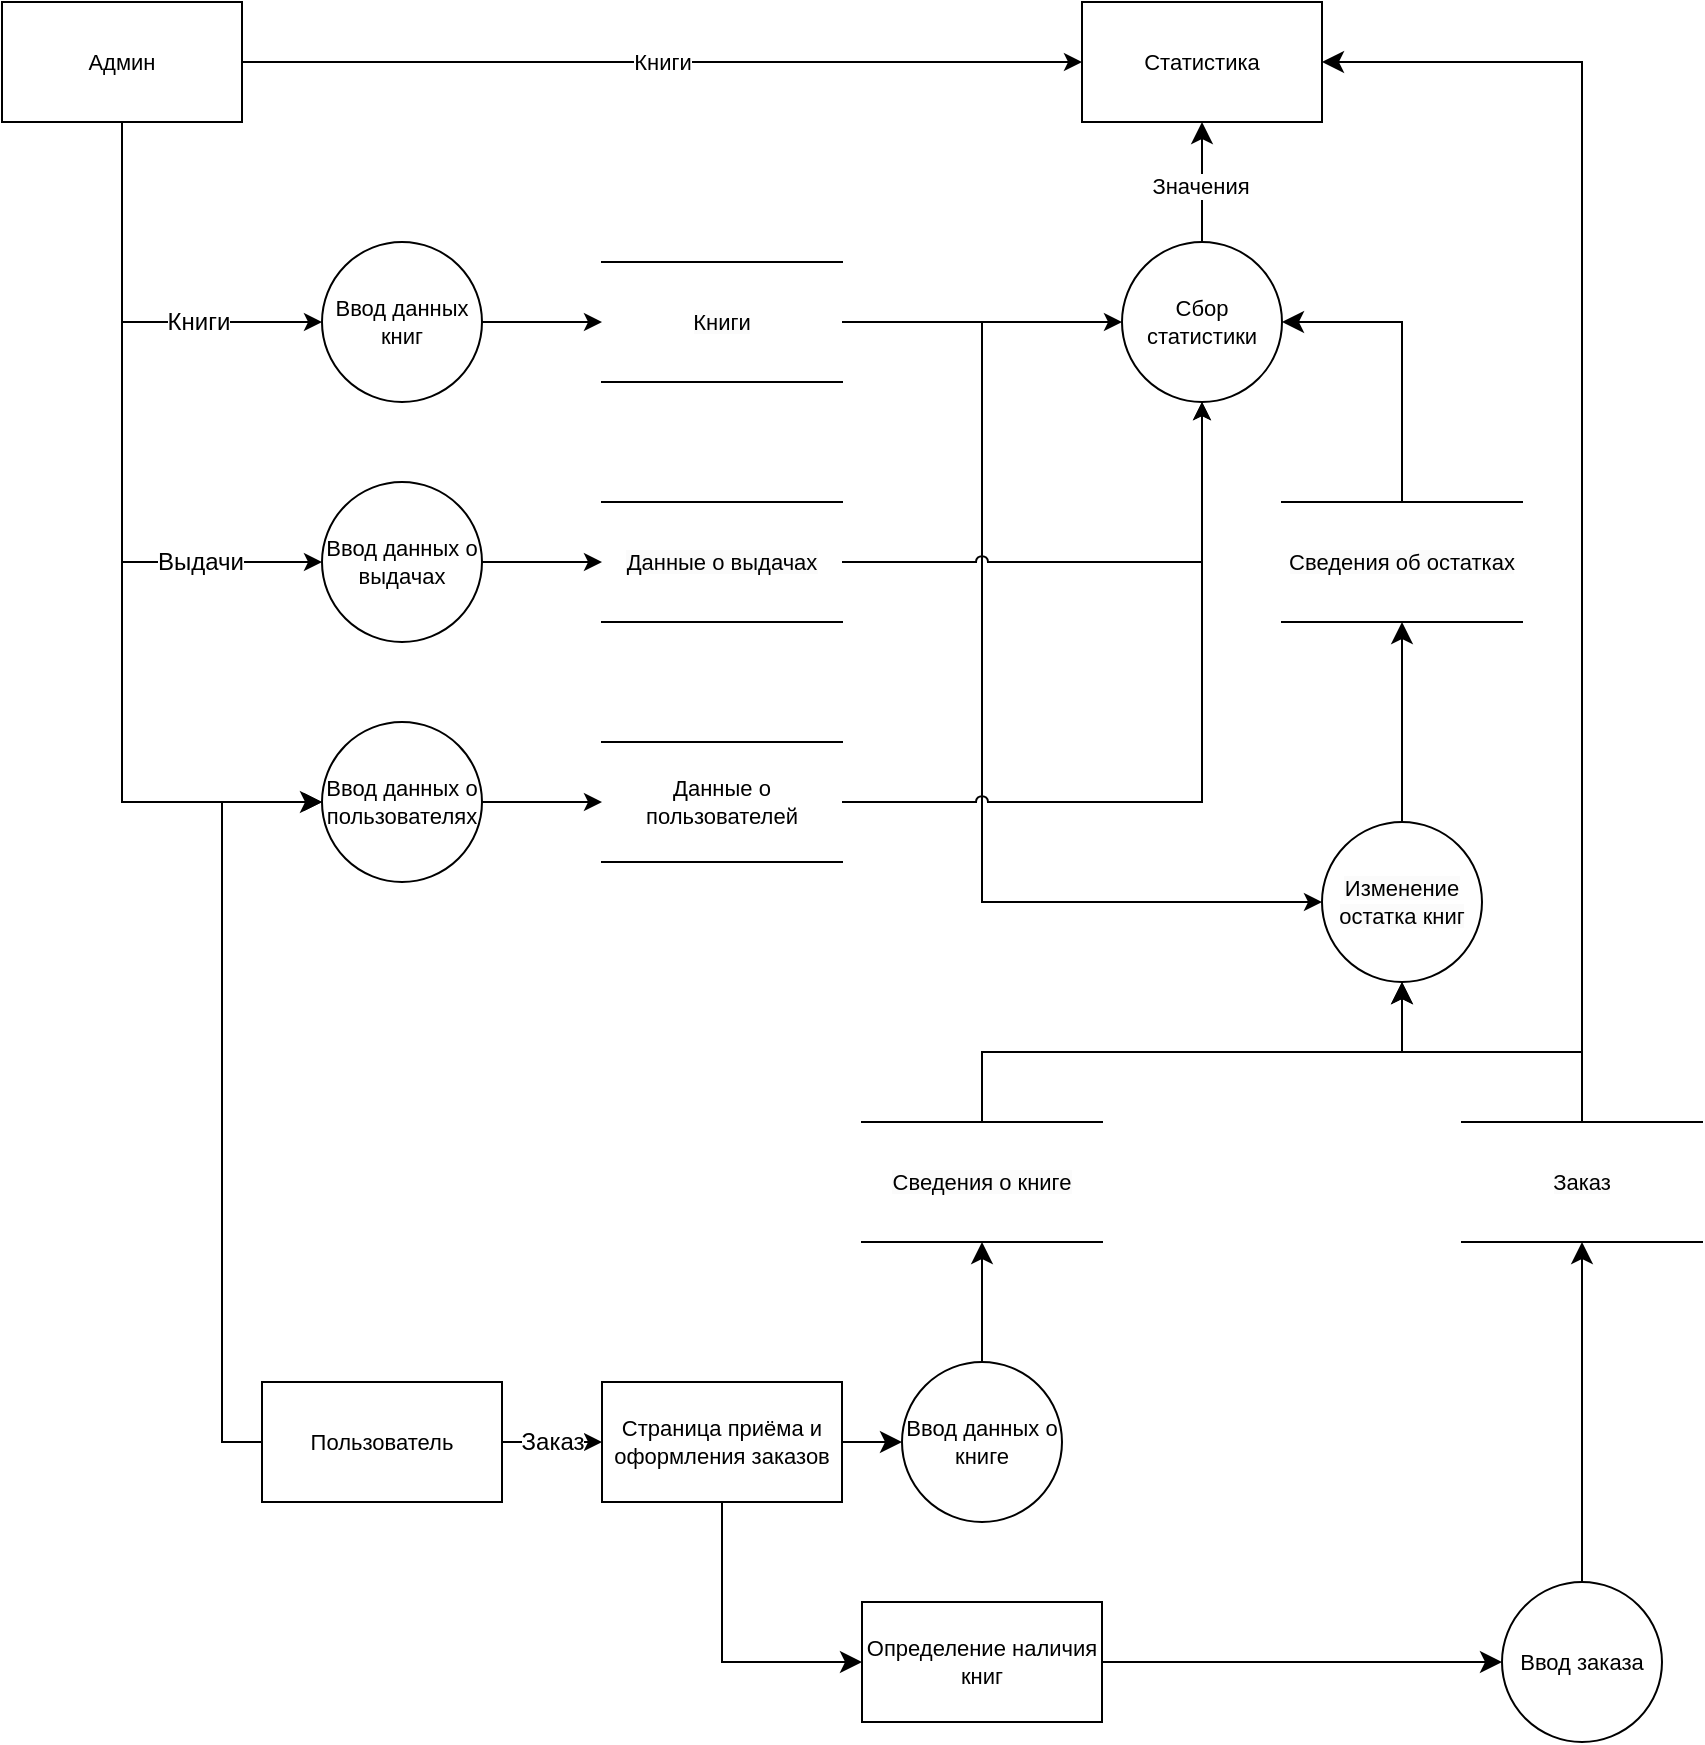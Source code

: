 <mxfile version="23.1.5" type="device">
  <diagram name="Страница — 1" id="qtWJ4kbEv5SrtomV7M50">
    <mxGraphModel dx="1436" dy="827" grid="1" gridSize="10" guides="1" tooltips="1" connect="1" arrows="1" fold="1" page="1" pageScale="1" pageWidth="1169" pageHeight="827" math="0" shadow="0">
      <root>
        <mxCell id="0" />
        <mxCell id="1" parent="0" />
        <mxCell id="se5uSGUtDfo9S3oIwOjl-15" value="" style="edgeStyle=orthogonalEdgeStyle;rounded=0;orthogonalLoop=1;jettySize=auto;html=1;fontSize=11;" edge="1" parent="1" source="se5uSGUtDfo9S3oIwOjl-12" target="se5uSGUtDfo9S3oIwOjl-14">
          <mxGeometry relative="1" as="geometry" />
        </mxCell>
        <mxCell id="se5uSGUtDfo9S3oIwOjl-16" value="Книги" style="edgeLabel;html=1;align=center;verticalAlign=middle;resizable=0;points=[];fontSize=11;" vertex="1" connectable="0" parent="se5uSGUtDfo9S3oIwOjl-15">
          <mxGeometry relative="1" as="geometry">
            <mxPoint as="offset" />
          </mxGeometry>
        </mxCell>
        <mxCell id="se5uSGUtDfo9S3oIwOjl-20" value="" style="edgeStyle=orthogonalEdgeStyle;rounded=0;orthogonalLoop=1;jettySize=auto;html=1;fontSize=11;" edge="1" parent="1" source="se5uSGUtDfo9S3oIwOjl-12" target="se5uSGUtDfo9S3oIwOjl-19">
          <mxGeometry relative="1" as="geometry">
            <Array as="points">
              <mxPoint x="180" y="520" />
            </Array>
          </mxGeometry>
        </mxCell>
        <mxCell id="se5uSGUtDfo9S3oIwOjl-77" value="Книги" style="edgeLabel;html=1;align=center;verticalAlign=middle;resizable=0;points=[];fontSize=12;" vertex="1" connectable="0" parent="se5uSGUtDfo9S3oIwOjl-20">
          <mxGeometry x="0.37" relative="1" as="geometry">
            <mxPoint x="1" as="offset" />
          </mxGeometry>
        </mxCell>
        <mxCell id="se5uSGUtDfo9S3oIwOjl-25" style="edgeStyle=orthogonalEdgeStyle;rounded=0;orthogonalLoop=1;jettySize=auto;html=1;entryX=0;entryY=0.5;entryDx=0;entryDy=0;fontSize=11;" edge="1" parent="1" source="se5uSGUtDfo9S3oIwOjl-12" target="se5uSGUtDfo9S3oIwOjl-23">
          <mxGeometry relative="1" as="geometry">
            <Array as="points">
              <mxPoint x="180" y="640" />
            </Array>
          </mxGeometry>
        </mxCell>
        <mxCell id="se5uSGUtDfo9S3oIwOjl-78" value="Выдачи" style="edgeLabel;html=1;align=center;verticalAlign=middle;resizable=0;points=[];fontSize=12;" vertex="1" connectable="0" parent="se5uSGUtDfo9S3oIwOjl-25">
          <mxGeometry x="0.61" relative="1" as="geometry">
            <mxPoint x="1" as="offset" />
          </mxGeometry>
        </mxCell>
        <mxCell id="se5uSGUtDfo9S3oIwOjl-26" style="edgeStyle=orthogonalEdgeStyle;rounded=0;orthogonalLoop=1;jettySize=auto;html=1;entryX=0;entryY=0.5;entryDx=0;entryDy=0;fontSize=11;" edge="1" parent="1" source="se5uSGUtDfo9S3oIwOjl-12" target="se5uSGUtDfo9S3oIwOjl-24">
          <mxGeometry relative="1" as="geometry">
            <Array as="points">
              <mxPoint x="180" y="760" />
            </Array>
          </mxGeometry>
        </mxCell>
        <mxCell id="se5uSGUtDfo9S3oIwOjl-12" value="Админ" style="rounded=0;whiteSpace=wrap;html=1;fontSize=11;" vertex="1" parent="1">
          <mxGeometry x="120" y="360" width="120" height="60" as="geometry" />
        </mxCell>
        <mxCell id="se5uSGUtDfo9S3oIwOjl-14" value="Статистика" style="rounded=0;whiteSpace=wrap;html=1;fontSize=11;" vertex="1" parent="1">
          <mxGeometry x="660" y="360" width="120" height="60" as="geometry" />
        </mxCell>
        <mxCell id="se5uSGUtDfo9S3oIwOjl-22" value="" style="edgeStyle=orthogonalEdgeStyle;rounded=0;orthogonalLoop=1;jettySize=auto;html=1;entryX=0;entryY=0.5;entryDx=0;entryDy=0;fontSize=11;" edge="1" parent="1" source="se5uSGUtDfo9S3oIwOjl-19" target="se5uSGUtDfo9S3oIwOjl-50">
          <mxGeometry relative="1" as="geometry">
            <mxPoint x="420" y="520" as="targetPoint" />
          </mxGeometry>
        </mxCell>
        <mxCell id="se5uSGUtDfo9S3oIwOjl-19" value="Ввод данных книг" style="ellipse;whiteSpace=wrap;html=1;rounded=0;fontSize=11;" vertex="1" parent="1">
          <mxGeometry x="280" y="480" width="80" height="80" as="geometry" />
        </mxCell>
        <mxCell id="se5uSGUtDfo9S3oIwOjl-32" style="edgeStyle=orthogonalEdgeStyle;rounded=0;orthogonalLoop=1;jettySize=auto;html=1;entryX=0;entryY=0.5;entryDx=0;entryDy=0;exitX=1;exitY=0.5;exitDx=0;exitDy=0;jumpStyle=arc;fontSize=11;" edge="1" parent="1" source="se5uSGUtDfo9S3oIwOjl-50" target="se5uSGUtDfo9S3oIwOjl-31">
          <mxGeometry relative="1" as="geometry">
            <mxPoint x="540" y="520" as="sourcePoint" />
          </mxGeometry>
        </mxCell>
        <mxCell id="se5uSGUtDfo9S3oIwOjl-36" value="" style="edgeStyle=orthogonalEdgeStyle;rounded=0;orthogonalLoop=1;jettySize=auto;html=1;exitX=1;exitY=0.5;exitDx=0;exitDy=0;entryX=0;entryY=0.5;entryDx=0;entryDy=0;jumpStyle=arc;fontSize=11;" edge="1" parent="1" source="se5uSGUtDfo9S3oIwOjl-50" target="se5uSGUtDfo9S3oIwOjl-45">
          <mxGeometry relative="1" as="geometry">
            <mxPoint x="540" y="520" as="sourcePoint" />
            <mxPoint x="620" y="900" as="targetPoint" />
            <Array as="points">
              <mxPoint x="610" y="520" />
              <mxPoint x="610" y="810" />
            </Array>
          </mxGeometry>
        </mxCell>
        <mxCell id="se5uSGUtDfo9S3oIwOjl-28" value="" style="edgeStyle=orthogonalEdgeStyle;rounded=0;orthogonalLoop=1;jettySize=auto;html=1;entryX=0;entryY=0.5;entryDx=0;entryDy=0;fontSize=11;" edge="1" parent="1" source="se5uSGUtDfo9S3oIwOjl-23" target="se5uSGUtDfo9S3oIwOjl-51">
          <mxGeometry relative="1" as="geometry">
            <mxPoint x="420" y="640" as="targetPoint" />
          </mxGeometry>
        </mxCell>
        <mxCell id="se5uSGUtDfo9S3oIwOjl-23" value="Ввод данных о выдачах" style="ellipse;whiteSpace=wrap;html=1;rounded=0;fontSize=11;" vertex="1" parent="1">
          <mxGeometry x="280" y="600" width="80" height="80" as="geometry" />
        </mxCell>
        <mxCell id="se5uSGUtDfo9S3oIwOjl-30" value="" style="edgeStyle=orthogonalEdgeStyle;rounded=0;orthogonalLoop=1;jettySize=auto;html=1;entryX=0;entryY=0.5;entryDx=0;entryDy=0;fontSize=11;" edge="1" parent="1" source="se5uSGUtDfo9S3oIwOjl-24" target="se5uSGUtDfo9S3oIwOjl-53">
          <mxGeometry relative="1" as="geometry">
            <mxPoint x="420" y="760" as="targetPoint" />
          </mxGeometry>
        </mxCell>
        <mxCell id="se5uSGUtDfo9S3oIwOjl-24" value="Ввод данных о пользователях" style="ellipse;whiteSpace=wrap;html=1;rounded=0;fontSize=11;" vertex="1" parent="1">
          <mxGeometry x="280" y="720" width="80" height="80" as="geometry" />
        </mxCell>
        <mxCell id="se5uSGUtDfo9S3oIwOjl-33" style="edgeStyle=orthogonalEdgeStyle;rounded=0;orthogonalLoop=1;jettySize=auto;html=1;entryX=0.5;entryY=1;entryDx=0;entryDy=0;exitX=1;exitY=0.5;exitDx=0;exitDy=0;jumpStyle=arc;fontSize=11;" edge="1" parent="1" source="se5uSGUtDfo9S3oIwOjl-51" target="se5uSGUtDfo9S3oIwOjl-31">
          <mxGeometry relative="1" as="geometry">
            <mxPoint x="540" y="640" as="sourcePoint" />
          </mxGeometry>
        </mxCell>
        <mxCell id="se5uSGUtDfo9S3oIwOjl-34" style="edgeStyle=orthogonalEdgeStyle;rounded=0;orthogonalLoop=1;jettySize=auto;html=1;entryX=0.5;entryY=1;entryDx=0;entryDy=0;jumpStyle=arc;exitX=1;exitY=0.5;exitDx=0;exitDy=0;fontSize=11;" edge="1" parent="1" source="se5uSGUtDfo9S3oIwOjl-53" target="se5uSGUtDfo9S3oIwOjl-31">
          <mxGeometry relative="1" as="geometry">
            <mxPoint x="720" y="560" as="targetPoint" />
            <mxPoint x="540" y="760.034" as="sourcePoint" />
          </mxGeometry>
        </mxCell>
        <mxCell id="se5uSGUtDfo9S3oIwOjl-61" style="edgeStyle=orthogonalEdgeStyle;rounded=0;orthogonalLoop=1;jettySize=auto;html=1;entryX=0.5;entryY=1;entryDx=0;entryDy=0;fontSize=11;startSize=8;endSize=8;" edge="1" parent="1" source="se5uSGUtDfo9S3oIwOjl-31" target="se5uSGUtDfo9S3oIwOjl-14">
          <mxGeometry relative="1" as="geometry" />
        </mxCell>
        <mxCell id="se5uSGUtDfo9S3oIwOjl-62" value="Значения" style="edgeLabel;html=1;align=center;verticalAlign=middle;resizable=0;points=[];fontSize=11;" vertex="1" connectable="0" parent="se5uSGUtDfo9S3oIwOjl-61">
          <mxGeometry x="-0.074" y="1" relative="1" as="geometry">
            <mxPoint as="offset" />
          </mxGeometry>
        </mxCell>
        <mxCell id="se5uSGUtDfo9S3oIwOjl-31" value="Сбор статистики" style="ellipse;whiteSpace=wrap;html=1;rounded=0;fontSize=11;" vertex="1" parent="1">
          <mxGeometry x="680" y="480" width="80" height="80" as="geometry" />
        </mxCell>
        <mxCell id="se5uSGUtDfo9S3oIwOjl-39" value="" style="edgeStyle=orthogonalEdgeStyle;rounded=0;orthogonalLoop=1;jettySize=auto;html=1;fontSize=11;" edge="1" parent="1" source="se5uSGUtDfo9S3oIwOjl-37" target="se5uSGUtDfo9S3oIwOjl-38">
          <mxGeometry relative="1" as="geometry" />
        </mxCell>
        <mxCell id="se5uSGUtDfo9S3oIwOjl-80" value="Заказ" style="edgeLabel;html=1;align=center;verticalAlign=middle;resizable=0;points=[];fontSize=12;" vertex="1" connectable="0" parent="se5uSGUtDfo9S3oIwOjl-39">
          <mxGeometry relative="1" as="geometry">
            <mxPoint as="offset" />
          </mxGeometry>
        </mxCell>
        <mxCell id="se5uSGUtDfo9S3oIwOjl-55" style="edgeStyle=orthogonalEdgeStyle;rounded=0;orthogonalLoop=1;jettySize=auto;html=1;entryX=0;entryY=0.5;entryDx=0;entryDy=0;fontSize=11;startSize=8;endSize=8;exitX=0;exitY=0.5;exitDx=0;exitDy=0;jumpStyle=arc;" edge="1" parent="1" source="se5uSGUtDfo9S3oIwOjl-37" target="se5uSGUtDfo9S3oIwOjl-24">
          <mxGeometry relative="1" as="geometry" />
        </mxCell>
        <mxCell id="se5uSGUtDfo9S3oIwOjl-37" value="Пользователь" style="rounded=0;whiteSpace=wrap;html=1;fontSize=11;" vertex="1" parent="1">
          <mxGeometry x="250" y="1050" width="120" height="60" as="geometry" />
        </mxCell>
        <mxCell id="se5uSGUtDfo9S3oIwOjl-41" value="" style="edgeStyle=orthogonalEdgeStyle;rounded=0;orthogonalLoop=1;jettySize=auto;html=1;fontSize=11;startSize=8;endSize=8;" edge="1" parent="1" source="se5uSGUtDfo9S3oIwOjl-38" target="se5uSGUtDfo9S3oIwOjl-40">
          <mxGeometry relative="1" as="geometry" />
        </mxCell>
        <mxCell id="se5uSGUtDfo9S3oIwOjl-64" value="" style="edgeStyle=orthogonalEdgeStyle;rounded=0;orthogonalLoop=1;jettySize=auto;html=1;fontSize=12;startSize=8;endSize=8;" edge="1" parent="1" source="se5uSGUtDfo9S3oIwOjl-38" target="se5uSGUtDfo9S3oIwOjl-63">
          <mxGeometry relative="1" as="geometry">
            <Array as="points">
              <mxPoint x="480" y="1190" />
            </Array>
          </mxGeometry>
        </mxCell>
        <mxCell id="se5uSGUtDfo9S3oIwOjl-38" value="Страница приёма и оформления заказов" style="rounded=0;whiteSpace=wrap;html=1;fontSize=11;" vertex="1" parent="1">
          <mxGeometry x="420" y="1050" width="120" height="60" as="geometry" />
        </mxCell>
        <mxCell id="se5uSGUtDfo9S3oIwOjl-43" value="" style="edgeStyle=orthogonalEdgeStyle;rounded=0;orthogonalLoop=1;jettySize=auto;html=1;fontSize=11;startSize=8;endSize=8;entryX=0.5;entryY=1;entryDx=0;entryDy=0;jumpStyle=arc;" edge="1" parent="1" source="se5uSGUtDfo9S3oIwOjl-40" target="se5uSGUtDfo9S3oIwOjl-54">
          <mxGeometry relative="1" as="geometry">
            <mxPoint x="710" y="960" as="targetPoint" />
          </mxGeometry>
        </mxCell>
        <mxCell id="se5uSGUtDfo9S3oIwOjl-40" value="Ввод данных о книге" style="ellipse;whiteSpace=wrap;html=1;rounded=0;fontSize=11;" vertex="1" parent="1">
          <mxGeometry x="570" y="1040" width="80" height="80" as="geometry" />
        </mxCell>
        <mxCell id="se5uSGUtDfo9S3oIwOjl-46" style="edgeStyle=orthogonalEdgeStyle;rounded=0;orthogonalLoop=1;jettySize=auto;html=1;entryX=0.5;entryY=1;entryDx=0;entryDy=0;fontSize=11;startSize=8;endSize=8;exitX=0.5;exitY=0;exitDx=0;exitDy=0;" edge="1" parent="1" source="se5uSGUtDfo9S3oIwOjl-54" target="se5uSGUtDfo9S3oIwOjl-45">
          <mxGeometry relative="1" as="geometry">
            <mxPoint x="680" y="930.059" as="sourcePoint" />
          </mxGeometry>
        </mxCell>
        <mxCell id="se5uSGUtDfo9S3oIwOjl-57" style="edgeStyle=orthogonalEdgeStyle;rounded=0;orthogonalLoop=1;jettySize=auto;html=1;entryX=0.5;entryY=1;entryDx=0;entryDy=0;fontSize=11;startSize=8;endSize=8;" edge="1" parent="1" source="se5uSGUtDfo9S3oIwOjl-45" target="se5uSGUtDfo9S3oIwOjl-56">
          <mxGeometry relative="1" as="geometry">
            <Array as="points">
              <mxPoint x="820" y="840" />
            </Array>
          </mxGeometry>
        </mxCell>
        <mxCell id="se5uSGUtDfo9S3oIwOjl-45" value="&lt;span style=&quot;color: rgb(0, 0, 0); font-family: Helvetica; font-size: 11px; font-style: normal; font-variant-ligatures: normal; font-variant-caps: normal; font-weight: 400; letter-spacing: normal; orphans: 2; text-align: center; text-indent: 0px; text-transform: none; widows: 2; word-spacing: 0px; -webkit-text-stroke-width: 0px; background-color: rgb(251, 251, 251); text-decoration-thickness: initial; text-decoration-style: initial; text-decoration-color: initial; float: none; display: inline !important;&quot;&gt;Изменение остатка книг&lt;/span&gt;" style="ellipse;whiteSpace=wrap;html=1;aspect=fixed;fontSize=11;" vertex="1" parent="1">
          <mxGeometry x="780" y="770" width="80" height="80" as="geometry" />
        </mxCell>
        <mxCell id="se5uSGUtDfo9S3oIwOjl-50" value="&lt;span style=&quot;color: rgb(0, 0, 0); font-family: Helvetica; font-size: 11px; font-style: normal; font-variant-ligatures: normal; font-variant-caps: normal; font-weight: 400; letter-spacing: normal; orphans: 2; text-align: center; text-indent: 0px; text-transform: none; widows: 2; word-spacing: 0px; -webkit-text-stroke-width: 0px; background-color: rgb(251, 251, 251); text-decoration-thickness: initial; text-decoration-style: initial; text-decoration-color: initial; float: none; display: inline !important;&quot;&gt;Книги&lt;/span&gt;" style="shape=partialRectangle;whiteSpace=wrap;html=1;left=0;right=0;fillColor=none;fontSize=11;" vertex="1" parent="1">
          <mxGeometry x="420" y="490" width="120" height="60" as="geometry" />
        </mxCell>
        <mxCell id="se5uSGUtDfo9S3oIwOjl-51" value="&lt;span style=&quot;color: rgb(0, 0, 0); font-family: Helvetica; font-size: 11px; font-style: normal; font-variant-ligatures: normal; font-variant-caps: normal; font-weight: 400; letter-spacing: normal; orphans: 2; text-align: center; text-indent: 0px; text-transform: none; widows: 2; word-spacing: 0px; -webkit-text-stroke-width: 0px; background-color: rgb(251, 251, 251); text-decoration-thickness: initial; text-decoration-style: initial; text-decoration-color: initial; float: none; display: inline !important;&quot;&gt;Данные о выдачах&lt;/span&gt;" style="shape=partialRectangle;whiteSpace=wrap;html=1;left=0;right=0;fillColor=none;fontSize=11;" vertex="1" parent="1">
          <mxGeometry x="420" y="610" width="120" height="60" as="geometry" />
        </mxCell>
        <mxCell id="se5uSGUtDfo9S3oIwOjl-53" value="Данные о пользователей" style="shape=partialRectangle;whiteSpace=wrap;html=1;left=0;right=0;fillColor=none;fontSize=11;" vertex="1" parent="1">
          <mxGeometry x="420" y="730" width="120" height="60" as="geometry" />
        </mxCell>
        <mxCell id="se5uSGUtDfo9S3oIwOjl-54" value="&lt;span style=&quot;color: rgb(0, 0, 0); font-family: Helvetica; font-size: 11px; font-style: normal; font-variant-ligatures: normal; font-variant-caps: normal; font-weight: 400; letter-spacing: normal; orphans: 2; text-align: center; text-indent: 0px; text-transform: none; widows: 2; word-spacing: 0px; -webkit-text-stroke-width: 0px; background-color: rgb(251, 251, 251); text-decoration-thickness: initial; text-decoration-style: initial; text-decoration-color: initial; float: none; display: inline !important;&quot;&gt;Сведения о книге&lt;/span&gt;" style="shape=partialRectangle;whiteSpace=wrap;html=1;left=0;right=0;fillColor=none;fontSize=11;" vertex="1" parent="1">
          <mxGeometry x="550" y="920" width="120" height="60" as="geometry" />
        </mxCell>
        <mxCell id="se5uSGUtDfo9S3oIwOjl-58" style="edgeStyle=orthogonalEdgeStyle;rounded=0;orthogonalLoop=1;jettySize=auto;html=1;entryX=1;entryY=0.5;entryDx=0;entryDy=0;fontSize=11;startSize=8;endSize=8;" edge="1" parent="1" source="se5uSGUtDfo9S3oIwOjl-56" target="se5uSGUtDfo9S3oIwOjl-31">
          <mxGeometry relative="1" as="geometry" />
        </mxCell>
        <mxCell id="se5uSGUtDfo9S3oIwOjl-56" value="&lt;span style=&quot;color: rgb(0, 0, 0); font-family: Helvetica; font-size: 11px; font-style: normal; font-variant-ligatures: normal; font-variant-caps: normal; font-weight: 400; letter-spacing: normal; orphans: 2; text-align: center; text-indent: 0px; text-transform: none; widows: 2; word-spacing: 0px; -webkit-text-stroke-width: 0px; background-color: rgb(251, 251, 251); text-decoration-thickness: initial; text-decoration-style: initial; text-decoration-color: initial; float: none; display: inline !important;&quot;&gt;Сведения об остатках&lt;/span&gt;" style="shape=partialRectangle;whiteSpace=wrap;html=1;left=0;right=0;fillColor=none;fontSize=11;" vertex="1" parent="1">
          <mxGeometry x="760" y="610" width="120" height="60" as="geometry" />
        </mxCell>
        <mxCell id="se5uSGUtDfo9S3oIwOjl-66" value="" style="edgeStyle=orthogonalEdgeStyle;rounded=0;orthogonalLoop=1;jettySize=auto;html=1;fontSize=12;startSize=8;endSize=8;" edge="1" parent="1" source="se5uSGUtDfo9S3oIwOjl-63" target="se5uSGUtDfo9S3oIwOjl-65">
          <mxGeometry relative="1" as="geometry" />
        </mxCell>
        <mxCell id="se5uSGUtDfo9S3oIwOjl-63" value="Определение наличия книг" style="rounded=0;whiteSpace=wrap;html=1;fontSize=11;" vertex="1" parent="1">
          <mxGeometry x="550" y="1160" width="120" height="60" as="geometry" />
        </mxCell>
        <mxCell id="se5uSGUtDfo9S3oIwOjl-68" value="" style="edgeStyle=orthogonalEdgeStyle;rounded=0;orthogonalLoop=1;jettySize=auto;html=1;fontSize=12;startSize=8;endSize=8;entryX=0.5;entryY=1;entryDx=0;entryDy=0;" edge="1" parent="1" source="se5uSGUtDfo9S3oIwOjl-65" target="se5uSGUtDfo9S3oIwOjl-67">
          <mxGeometry relative="1" as="geometry" />
        </mxCell>
        <mxCell id="se5uSGUtDfo9S3oIwOjl-65" value="Ввод заказа" style="ellipse;whiteSpace=wrap;html=1;fontSize=11;rounded=0;" vertex="1" parent="1">
          <mxGeometry x="870" y="1150" width="80" height="80" as="geometry" />
        </mxCell>
        <mxCell id="se5uSGUtDfo9S3oIwOjl-73" style="edgeStyle=orthogonalEdgeStyle;rounded=0;orthogonalLoop=1;jettySize=auto;html=1;entryX=1;entryY=0.5;entryDx=0;entryDy=0;fontSize=12;startSize=8;endSize=8;exitX=0.5;exitY=0;exitDx=0;exitDy=0;" edge="1" parent="1" source="se5uSGUtDfo9S3oIwOjl-67" target="se5uSGUtDfo9S3oIwOjl-14">
          <mxGeometry relative="1" as="geometry">
            <mxPoint x="810" y="1050" as="targetPoint" />
          </mxGeometry>
        </mxCell>
        <mxCell id="se5uSGUtDfo9S3oIwOjl-76" style="edgeStyle=orthogonalEdgeStyle;rounded=0;orthogonalLoop=1;jettySize=auto;html=1;entryX=0.5;entryY=1;entryDx=0;entryDy=0;fontSize=12;startSize=8;endSize=8;" edge="1" parent="1" source="se5uSGUtDfo9S3oIwOjl-67" target="se5uSGUtDfo9S3oIwOjl-45">
          <mxGeometry relative="1" as="geometry" />
        </mxCell>
        <mxCell id="se5uSGUtDfo9S3oIwOjl-67" value="&lt;span style=&quot;color: rgb(0, 0, 0); font-family: Helvetica; font-size: 11px; font-style: normal; font-variant-ligatures: normal; font-variant-caps: normal; font-weight: 400; letter-spacing: normal; orphans: 2; text-align: center; text-indent: 0px; text-transform: none; widows: 2; word-spacing: 0px; -webkit-text-stroke-width: 0px; background-color: rgb(251, 251, 251); text-decoration-thickness: initial; text-decoration-style: initial; text-decoration-color: initial; float: none; display: inline !important;&quot;&gt;Заказ&lt;/span&gt;" style="shape=partialRectangle;whiteSpace=wrap;html=1;left=0;right=0;fillColor=none;fontSize=11;" vertex="1" parent="1">
          <mxGeometry x="850" y="920" width="120" height="60" as="geometry" />
        </mxCell>
      </root>
    </mxGraphModel>
  </diagram>
</mxfile>
